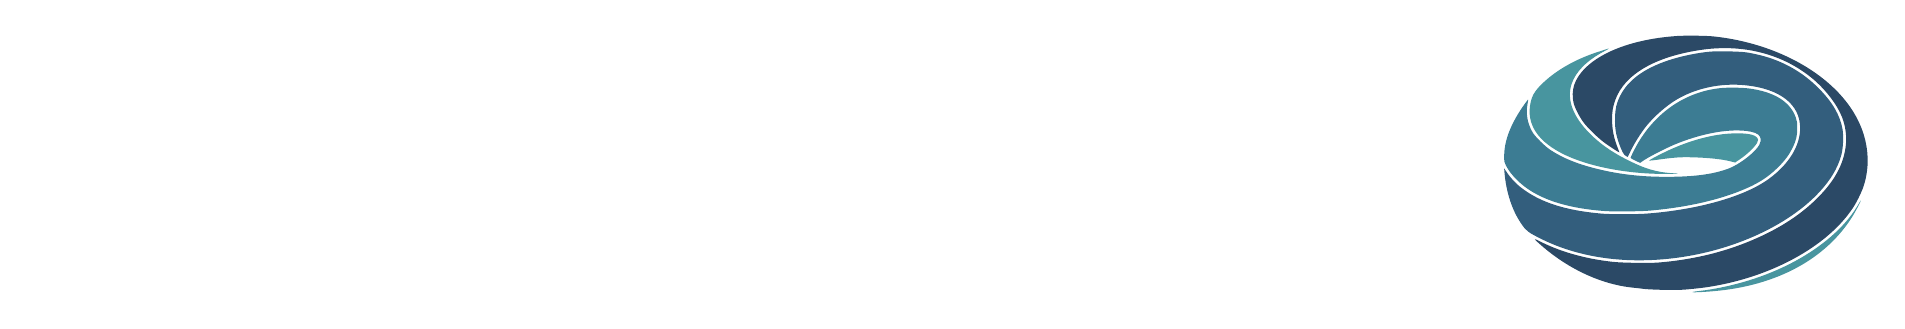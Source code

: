 % auteur du logo : Mathias Rousset
% version tikz : Kroum Tzanev (à partir du PDF)
% date : 14 décembre 2015
\usetikzlibrary{svg.path}

%couleur du logo
\definecolor{logo1}{RGB}{72,149,159}
\definecolor{logo2}{RGB}{60,124,147}
\definecolor{logo3}{RGB}{51,94,125}
\definecolor{logo4}{RGB}{43,73,102}

\begin{tikzpicture}[x=1pt,y=1pt,yscale=-1]
  % logo size 138.11x98.65 (rapport 1.4:1)
  \path (0,0.7) rectangle +(138.11,98.65);
  % Logo
  \begin{scope}
    \fill[logo1] svg{M 40.7 8.41 C 40.44 8.48 38.88 9 37.23 9.52 C 29.49 12.05 22.76 15.82 17.81 20.43 C 15.33 22.76 14.05 24.45 13.49 26.23 C 10.98 34.22 14.61 40.98 24.07 45.95 C 32.85 50.58 46.81 53.46 60.99 53.55 C 66.43 53.59 67.74 53.51 64.79 53.32 C 58.42 52.93 54.47 51.75 47.53 48.2 C 42.22 45.5 38.11 42.59 34.55 39.02 C 28.34 32.84 26.03 26.59 27.91 21.01 C 29.39 16.59 33.34 12.61 39.6 9.27 C 41.49 8.27 41.73 8.07 40.7 8.41 Z};
    \fill[logo4] svg{M 66.3 3.69 C 51.51 4.65 39.26 8.9 32.81 15.32 C 30.84 17.3 29.58 19.24 28.83 21.4 C 28.2 23.26 28.11 25.97 28.63 27.94 C 29.08 29.72 30.82 33.08 32.23 34.95 C 33.86 37.1 37.48 40.58 39.94 42.39 C 41.76 43.69 44.92 45.76 45.14 45.76 C 45.2 45.76 44.96 45.13 44.66 44.4 C 43.17 40.73 42.52 37.55 42.53 33.82 C 42.53 30.9 42.79 29.42 43.63 26.97 C 46.88 17.64 58.04 11.11 74.92 8.69 C 90.08 6.51 104.38 10.27 115.04 19.18 C 119.58 22.97 123.75 28.39 125.53 32.79 C 126.81 35.93 127.37 39.78 127.01 43.06 C 126.29 49.88 123.08 55.89 116.82 62.17 C 110.25 68.77 101.73 74.09 90.95 78.38 C 81.14 82.27 70.7 84.63 59.28 85.57 C 56.06 85.83 45.86 85.68 42.69 85.31 C 32.83 84.2 24.17 81.78 16.6 78 C 13.89 76.63 13.93 76.74 17.09 79.5 C 27.1 88.16 39.05 93.61 50.46 94.68 C 51.62 94.8 52.76 94.91 53.03 94.97 C 55.34 95.39 65.55 95.63 68.7 95.35 C 72.83 94.98 74.46 94.8 76.73 94.48 C 99.61 91.07 120.11 79.97 129.53 65.86 C 130.89 63.81 132.67 60.2 133.4 58 C 135.96 50.26 135.18 41.58 131.22 33.82 C 123.26 18.16 102.67 6.32 79.09 3.85 C 76.59 3.59 69.29 3.5 66.3 3.69 Z};
    \fill[logo3] svg{M 77.94 9.36 C 73.31 9.77 67.41 11 62.9 12.5 C 53.9 15.5 48.17 19.77 45.33 25.56 C 44.08 28.15 43.7 29.77 43.6 33.25 C 43.48 36.7 43.85 39.13 44.99 42.39 C 45.99 45.27 46.78 46.75 47.54 47.1 L 48.17 47.39 L 49.44 44.83 C 50.83 42.05 53.03 38.61 54.97 36.17 C 57.75 32.75 62.03 29 65.63 26.81 C 72.67 22.58 81.69 20.63 90.47 21.49 C 103.17 22.72 110.48 28.37 110.48 36.98 C 110.48 43.34 106.5 49.9 99.44 55.14 C 90.7 61.66 73.59 66.54 54.54 67.92 C 51.67 68.14 41.73 68.14 39.18 67.92 C 27.14 66.94 18.37 64.39 11.78 60.02 C 8.54 57.86 6.53 55.93 4.49 52.97 L 3.51 51.54 L 3.64 52.97 C 4.26 60.11 6.31 66.44 9.53 71.26 C 11.49 74.18 11.99 74.56 16.99 77.06 C 30.08 83.57 46.12 86.01 63.42 84.15 C 84.48 81.88 104.73 73.07 116.47 61.1 C 121.21 56.24 124.08 51.58 125.41 46.53 C 126.04 44.07 126.22 39.63 125.76 37.17 C 124.84 32.24 122.11 27.57 117.25 22.67 C 111.35 16.69 104.22 12.66 95.88 10.61 C 94.36 10.25 92.24 9.79 91.14 9.64 C 88.82 9.28 80.63 9.1 77.94 9.36 Z};
    \fill[logo2] svg{M 82.42 22.48 C 70.17 23.49 59.28 30.4 52.38 41.59 C 51.22 43.42 49.23 47.35 49.23 47.75 C 49.23 47.86 50 48.32 50.95 48.76 L 52.68 49.55 L 53.28 49.1 C 55.07 47.77 61.18 44.59 65.09 42.94 C 73.53 39.42 82.36 37.53 89.15 37.87 C 95.2 38.17 97.24 39.73 95.79 42.91 C 94.58 45.5 88.52 50.2 84.54 51.64 C 79.14 53.61 72.96 54.48 63.75 54.59 C 53.94 54.7 45.54 53.8 37.2 51.74 C 30.08 50 24.7 47.81 20.25 44.89 C 18.28 43.59 14.71 40.07 13.8 38.52 C 11.92 35.3 11.3 31.77 11.98 28.2 C 12.13 27.4 12.22 26.71 12.18 26.67 C 12.17 26.64 11.65 27.28 11.08 28.07 C 6 35.16 3.54 41.4 3.54 47.14 C 3.54 49.21 3.56 49.36 4.13 50.43 C 5.23 52.49 6.23 53.8 8.27 55.82 C 14.65 62.2 25.29 65.94 40.13 66.97 C 43.04 67.19 52.87 67.09 55.97 66.82 C 69.77 65.61 81.76 62.86 91.14 58.73 C 95.79 56.68 98.86 54.65 102.2 51.45 C 104.71 49.02 106.38 46.86 107.62 44.35 C 109.04 41.5 109.42 39.91 109.42 37.04 C 109.42 34.95 109.37 34.5 108.91 33.18 C 106.9 27.41 100.96 23.77 91.67 22.63 C 89.42 22.36 84.82 22.29 82.42 22.48 Z};
    \fill[logo1] svg{M 85.01 38.97 C 77.65 39.42 69.03 41.93 60.72 46.08 C 57.61 47.62 55.83 48.62 55.92 48.73 C 55.98 48.77 57.29 48.64 58.83 48.43 C 65.02 47.58 67.34 47.41 71.51 47.54 C 77.41 47.7 82.23 48.2 85.41 49.02 L 86.99 49.42 L 88.91 48.11 C 91.48 46.38 94.55 43.35 95.02 42.08 C 95.35 41.26 95.35 41.11 95.09 40.68 C 94.29 39.21 90.8 38.63 85.01 38.97 Z};
    \fill[logo1] svg{M 131.31 64.89 C 124.37 76.69 108.9 87.13 90.38 92.49 C 84.67 94.14 78.96 95.3 74.16 95.83 C 68.66 96.43 72.49 96.49 79.24 95.91 C 101.95 93.97 119.88 84.29 129.49 68.74 C 130.54 67.05 132.55 63.21 132.43 63.11 C 132.4 63.09 131.9 63.89 131.31 64.89 Z};
  \end{scope}
\end{tikzpicture}
